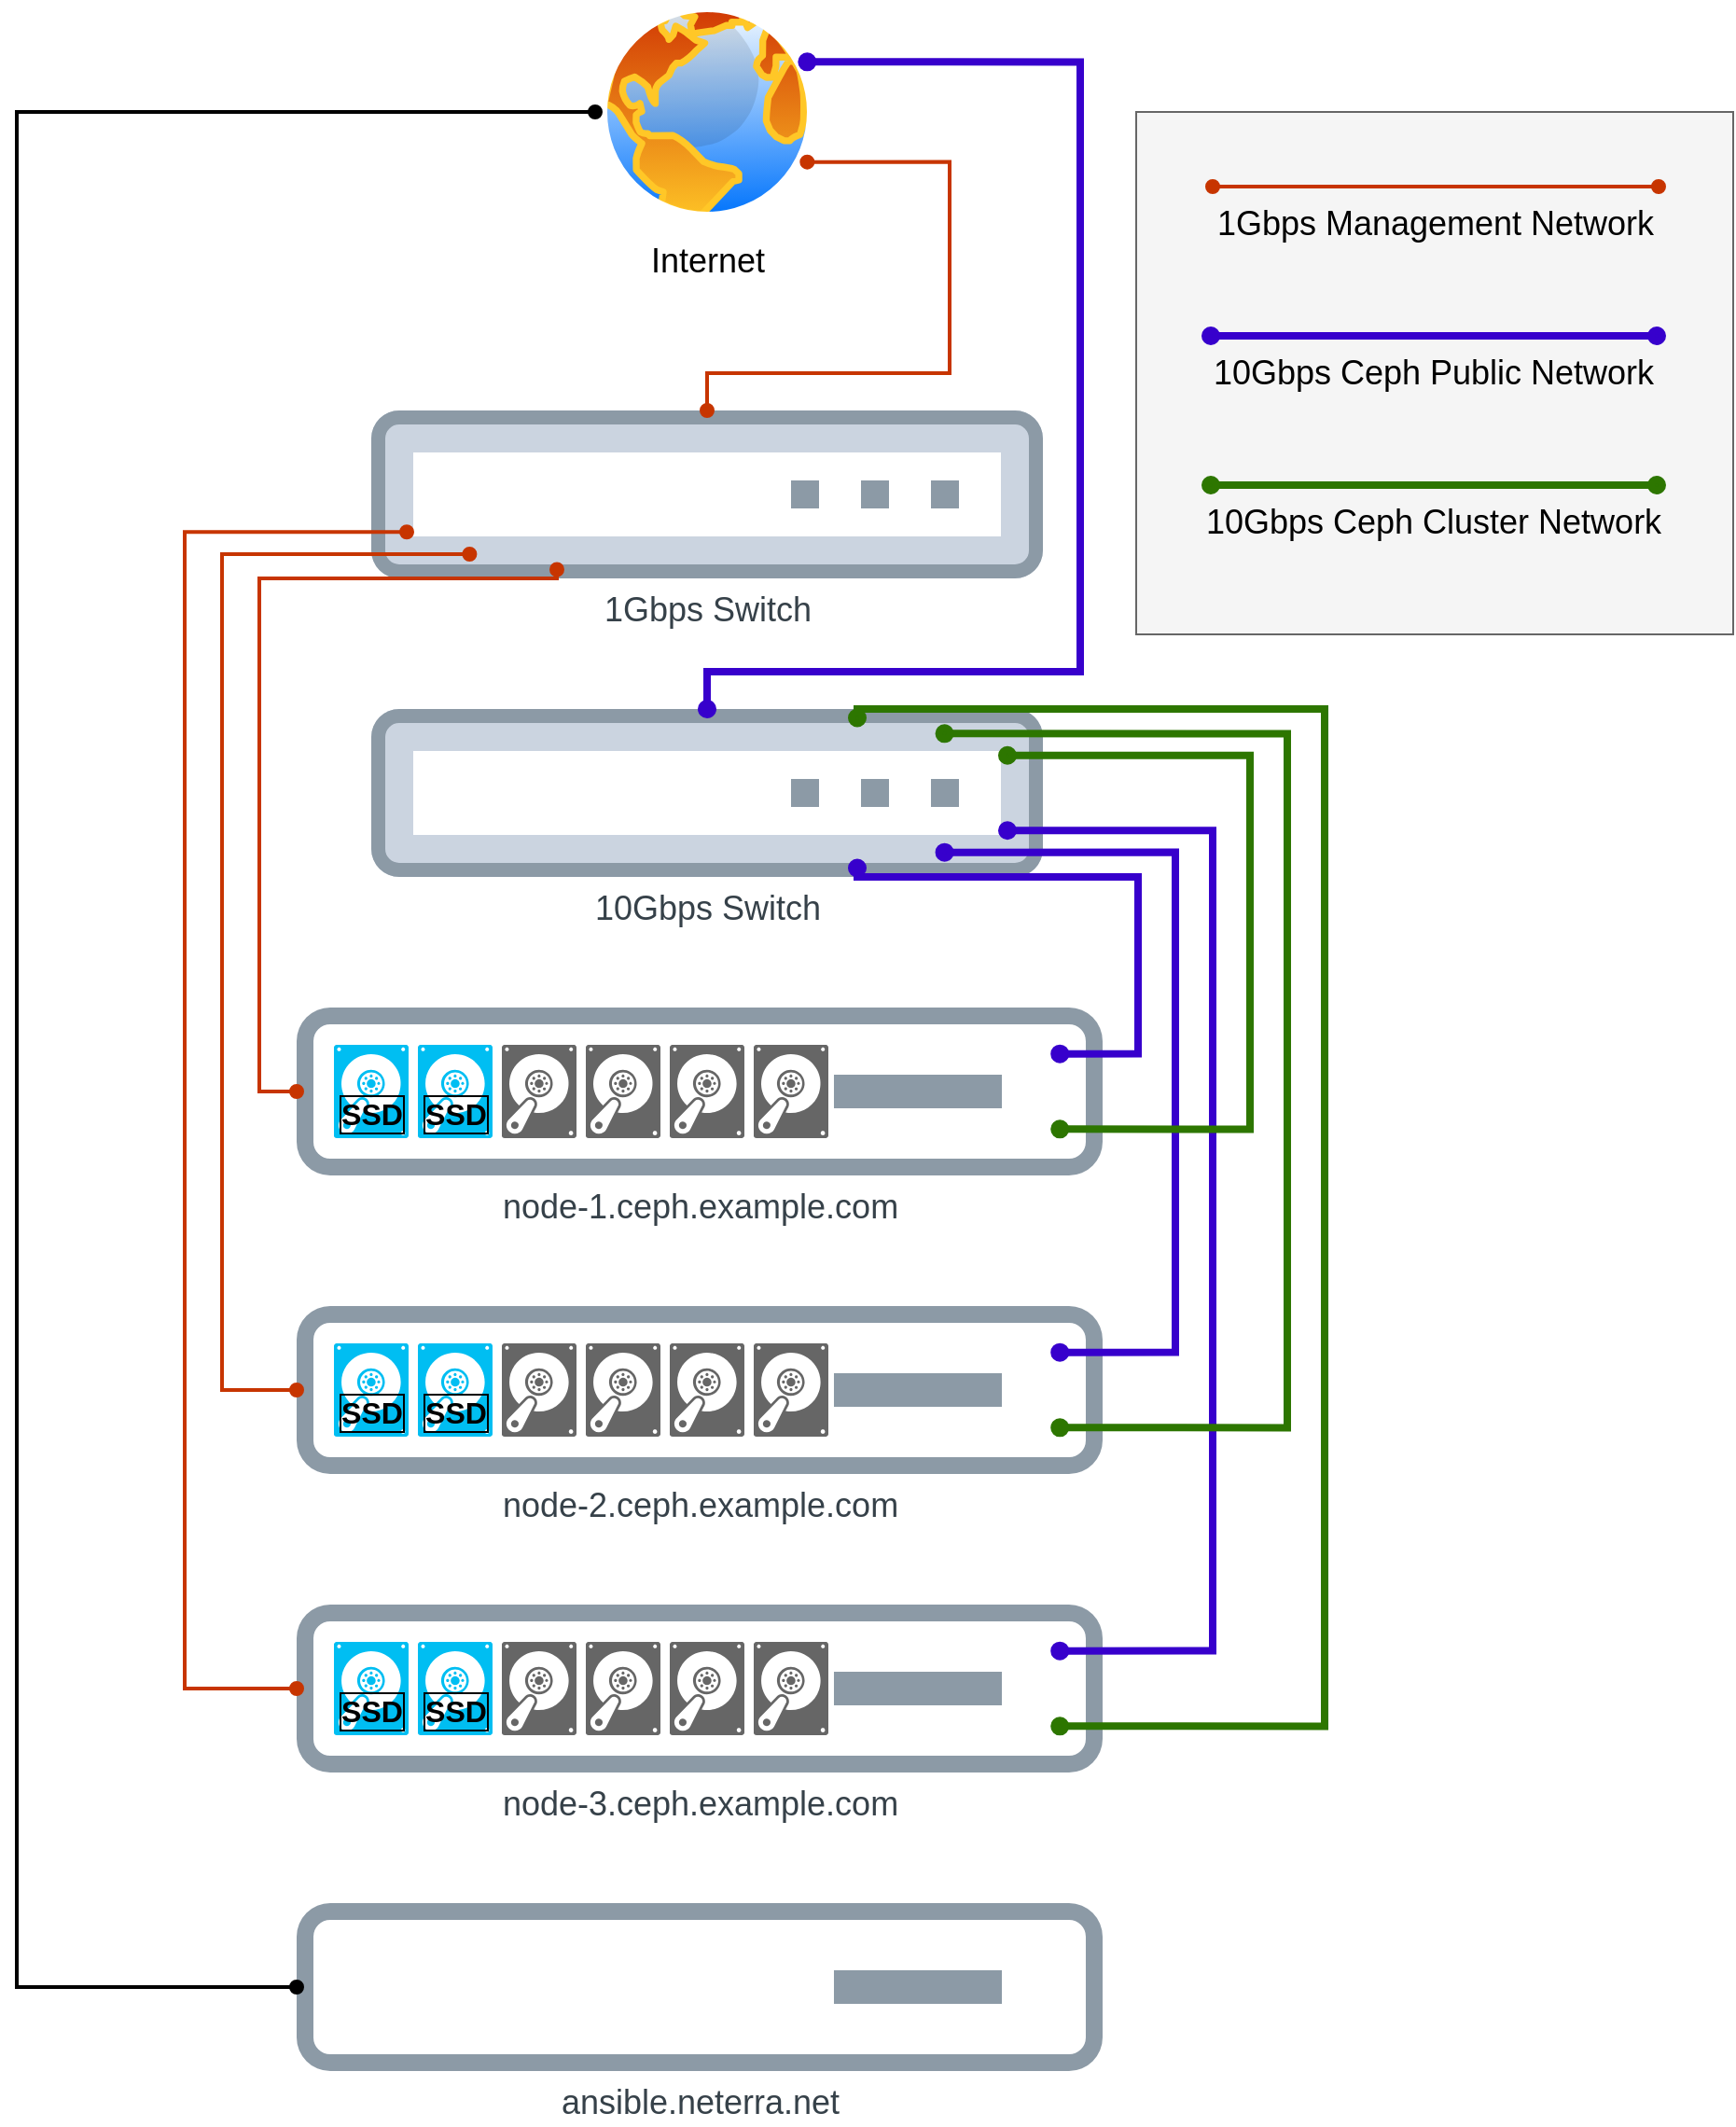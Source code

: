<mxfile version="13.3.1" type="device"><diagram id="J04Gf9L0BDD2yxO9iG2p" name="Page-1"><mxGraphModel dx="2191" dy="1911" grid="1" gridSize="10" guides="1" tooltips="1" connect="1" arrows="1" fold="1" page="1" pageScale="1" pageWidth="850" pageHeight="1100" math="0" shadow="0"><root><mxCell id="0"/><mxCell id="1" parent="0"/><mxCell id="i4OBdZa_ShKslleOcvzA-54" value="" style="rounded=0;whiteSpace=wrap;html=1;labelBackgroundColor=none;fontSize=18;align=center;fillColor=#f5f5f5;strokeColor=#666666;fontColor=#333333;" parent="1" vertex="1"><mxGeometry x="600" y="50" width="320" height="280" as="geometry"/></mxCell><mxCell id="i4OBdZa_ShKslleOcvzA-1" value="node-3.ceph.example.com" style="aspect=fixed;perimeter=ellipsePerimeter;html=1;align=center;fontSize=18;verticalAlign=top;fontColor=#364149;shadow=0;dashed=0;image;image=img/lib/cumulus/server_bare_metal.svg;" parent="1" vertex="1"><mxGeometry x="150" y="850" width="431.99" height="90" as="geometry"/></mxCell><mxCell id="i4OBdZa_ShKslleOcvzA-7" value="SSD" style="verticalLabelPosition=bottom;html=1;verticalAlign=top;align=center;strokeColor=none;fillColor=#00BEF2;shape=mxgraph.azure.vhd;pointerEvents=1;gradientColor=none;horizontal=1;spacing=-28;fontSize=16;fontStyle=1;labelBackgroundColor=none;labelBorderColor=#000000;" parent="1" vertex="1"><mxGeometry x="170" y="870" width="40" height="50" as="geometry"/></mxCell><mxCell id="i4OBdZa_ShKslleOcvzA-10" value="" style="verticalLabelPosition=bottom;html=1;verticalAlign=top;align=center;strokeColor=none;fillColor=#666666;shape=mxgraph.azure.vhd;pointerEvents=1;gradientColor=none;" parent="1" vertex="1"><mxGeometry x="260" y="870" width="40" height="50" as="geometry"/></mxCell><mxCell id="i4OBdZa_ShKslleOcvzA-11" value="" style="verticalLabelPosition=bottom;html=1;verticalAlign=top;align=center;strokeColor=none;fillColor=#666666;shape=mxgraph.azure.vhd;pointerEvents=1;gradientColor=none;" parent="1" vertex="1"><mxGeometry x="305" y="870" width="40" height="50" as="geometry"/></mxCell><mxCell id="i4OBdZa_ShKslleOcvzA-12" value="" style="verticalLabelPosition=bottom;html=1;verticalAlign=top;align=center;strokeColor=none;fillColor=#666666;shape=mxgraph.azure.vhd;pointerEvents=1;gradientColor=none;" parent="1" vertex="1"><mxGeometry x="350" y="870" width="40" height="50" as="geometry"/></mxCell><mxCell id="i4OBdZa_ShKslleOcvzA-13" value="" style="verticalLabelPosition=bottom;html=1;verticalAlign=top;align=center;strokeColor=none;fillColor=#666666;shape=mxgraph.azure.vhd;pointerEvents=1;gradientColor=none;" parent="1" vertex="1"><mxGeometry x="395" y="870" width="40" height="50" as="geometry"/></mxCell><mxCell id="i4OBdZa_ShKslleOcvzA-14" value="SSD" style="verticalLabelPosition=bottom;html=1;verticalAlign=top;align=center;strokeColor=none;fillColor=#00BEF2;shape=mxgraph.azure.vhd;pointerEvents=1;gradientColor=none;horizontal=1;spacing=-28;fontSize=16;fontStyle=1;labelBackgroundColor=none;labelBorderColor=#000000;" parent="1" vertex="1"><mxGeometry x="215" y="870" width="40" height="50" as="geometry"/></mxCell><mxCell id="i4OBdZa_ShKslleOcvzA-16" value="node-2.ceph.example.com" style="aspect=fixed;perimeter=ellipsePerimeter;html=1;align=center;fontSize=18;verticalAlign=top;fontColor=#364149;shadow=0;dashed=0;image;image=img/lib/cumulus/server_bare_metal.svg;" parent="1" vertex="1"><mxGeometry x="150" y="690" width="431.99" height="90" as="geometry"/></mxCell><mxCell id="i4OBdZa_ShKslleOcvzA-17" value="SSD" style="verticalLabelPosition=bottom;html=1;verticalAlign=top;align=center;strokeColor=none;fillColor=#00BEF2;shape=mxgraph.azure.vhd;pointerEvents=1;gradientColor=none;horizontal=1;spacing=-28;fontSize=16;fontStyle=1;labelBackgroundColor=none;labelBorderColor=#000000;" parent="1" vertex="1"><mxGeometry x="170" y="710" width="40" height="50" as="geometry"/></mxCell><mxCell id="i4OBdZa_ShKslleOcvzA-18" value="" style="verticalLabelPosition=bottom;html=1;verticalAlign=top;align=center;strokeColor=none;fillColor=#666666;shape=mxgraph.azure.vhd;pointerEvents=1;gradientColor=none;" parent="1" vertex="1"><mxGeometry x="260" y="710" width="40" height="50" as="geometry"/></mxCell><mxCell id="i4OBdZa_ShKslleOcvzA-19" value="" style="verticalLabelPosition=bottom;html=1;verticalAlign=top;align=center;strokeColor=none;fillColor=#666666;shape=mxgraph.azure.vhd;pointerEvents=1;gradientColor=none;" parent="1" vertex="1"><mxGeometry x="305" y="710" width="40" height="50" as="geometry"/></mxCell><mxCell id="i4OBdZa_ShKslleOcvzA-20" value="" style="verticalLabelPosition=bottom;html=1;verticalAlign=top;align=center;strokeColor=none;fillColor=#666666;shape=mxgraph.azure.vhd;pointerEvents=1;gradientColor=none;" parent="1" vertex="1"><mxGeometry x="350" y="710" width="40" height="50" as="geometry"/></mxCell><mxCell id="i4OBdZa_ShKslleOcvzA-21" value="" style="verticalLabelPosition=bottom;html=1;verticalAlign=top;align=center;strokeColor=none;fillColor=#666666;shape=mxgraph.azure.vhd;pointerEvents=1;gradientColor=none;" parent="1" vertex="1"><mxGeometry x="395" y="710" width="40" height="50" as="geometry"/></mxCell><mxCell id="i4OBdZa_ShKslleOcvzA-22" value="SSD" style="verticalLabelPosition=bottom;html=1;verticalAlign=top;align=center;strokeColor=none;fillColor=#00BEF2;shape=mxgraph.azure.vhd;pointerEvents=1;gradientColor=none;horizontal=1;spacing=-28;fontSize=16;fontStyle=1;labelBackgroundColor=none;labelBorderColor=#000000;" parent="1" vertex="1"><mxGeometry x="215" y="710" width="40" height="50" as="geometry"/></mxCell><mxCell id="i4OBdZa_ShKslleOcvzA-23" value="node-1.ceph.example.com" style="aspect=fixed;perimeter=ellipsePerimeter;html=1;align=center;fontSize=18;verticalAlign=top;fontColor=#364149;shadow=0;dashed=0;image;image=img/lib/cumulus/server_bare_metal.svg;" parent="1" vertex="1"><mxGeometry x="150" y="530" width="431.99" height="90" as="geometry"/></mxCell><mxCell id="i4OBdZa_ShKslleOcvzA-24" value="SSD" style="verticalLabelPosition=bottom;html=1;verticalAlign=top;align=center;strokeColor=none;fillColor=#00BEF2;shape=mxgraph.azure.vhd;pointerEvents=1;gradientColor=none;horizontal=1;spacing=-28;fontSize=16;fontStyle=1;labelBackgroundColor=none;labelBorderColor=#000000;" parent="1" vertex="1"><mxGeometry x="170" y="550" width="40" height="50" as="geometry"/></mxCell><mxCell id="i4OBdZa_ShKslleOcvzA-25" value="" style="verticalLabelPosition=bottom;html=1;verticalAlign=top;align=center;strokeColor=none;fillColor=#666666;shape=mxgraph.azure.vhd;pointerEvents=1;gradientColor=none;" parent="1" vertex="1"><mxGeometry x="260" y="550" width="40" height="50" as="geometry"/></mxCell><mxCell id="i4OBdZa_ShKslleOcvzA-26" value="" style="verticalLabelPosition=bottom;html=1;verticalAlign=top;align=center;strokeColor=none;fillColor=#666666;shape=mxgraph.azure.vhd;pointerEvents=1;gradientColor=none;" parent="1" vertex="1"><mxGeometry x="305" y="550" width="40" height="50" as="geometry"/></mxCell><mxCell id="i4OBdZa_ShKslleOcvzA-27" value="" style="verticalLabelPosition=bottom;html=1;verticalAlign=top;align=center;strokeColor=none;fillColor=#666666;shape=mxgraph.azure.vhd;pointerEvents=1;gradientColor=none;" parent="1" vertex="1"><mxGeometry x="350" y="550" width="40" height="50" as="geometry"/></mxCell><mxCell id="i4OBdZa_ShKslleOcvzA-28" value="" style="verticalLabelPosition=bottom;html=1;verticalAlign=top;align=center;strokeColor=none;fillColor=#666666;shape=mxgraph.azure.vhd;pointerEvents=1;gradientColor=none;" parent="1" vertex="1"><mxGeometry x="395" y="550" width="40" height="50" as="geometry"/></mxCell><mxCell id="i4OBdZa_ShKslleOcvzA-29" value="SSD" style="verticalLabelPosition=bottom;html=1;verticalAlign=top;align=center;strokeColor=none;fillColor=#00BEF2;shape=mxgraph.azure.vhd;pointerEvents=1;gradientColor=none;horizontal=1;spacing=-28;fontSize=16;fontStyle=1;labelBackgroundColor=none;labelBorderColor=#000000;" parent="1" vertex="1"><mxGeometry x="215" y="550" width="40" height="50" as="geometry"/></mxCell><mxCell id="i4OBdZa_ShKslleOcvzA-32" value="10Gbps Switch" style="aspect=fixed;perimeter=ellipsePerimeter;html=1;align=center;fontSize=18;verticalAlign=top;fontColor=#364149;shadow=0;dashed=0;image;image=img/lib/cumulus/switch_bare_metal_empty.svg;labelBackgroundColor=none;fillColor=#666666;gradientColor=none;imageBackground=none;imageBorder=none;" parent="1" vertex="1"><mxGeometry x="190" y="370" width="360" height="90" as="geometry"/></mxCell><mxCell id="i4OBdZa_ShKslleOcvzA-33" style="edgeStyle=orthogonalEdgeStyle;rounded=0;orthogonalLoop=1;jettySize=auto;html=1;exitX=0.75;exitY=1;exitDx=0;exitDy=0;entryX=1;entryY=0.25;entryDx=0;entryDy=0;fontSize=18;endArrow=oval;endFill=1;startArrow=oval;startFill=1;strokeWidth=4;fillColor=#6a00ff;strokeColor=#3700CC;" parent="1" source="i4OBdZa_ShKslleOcvzA-32" target="i4OBdZa_ShKslleOcvzA-23" edge="1"><mxGeometry relative="1" as="geometry"><Array as="points"><mxPoint x="451" y="460"/><mxPoint x="601" y="460"/><mxPoint x="601" y="555"/></Array></mxGeometry></mxCell><mxCell id="i4OBdZa_ShKslleOcvzA-35" style="edgeStyle=orthogonalEdgeStyle;rounded=0;orthogonalLoop=1;jettySize=auto;html=1;startArrow=oval;startFill=1;endArrow=oval;endFill=1;strokeWidth=4;fontSize=18;exitX=1;exitY=0.25;exitDx=0;exitDy=0;entryX=1;entryY=0.75;entryDx=0;entryDy=0;fillColor=#6a00ff;strokeColor=#3700CC;" parent="1" source="i4OBdZa_ShKslleOcvzA-1" target="i4OBdZa_ShKslleOcvzA-32" edge="1"><mxGeometry relative="1" as="geometry"><mxPoint x="671" y="400" as="targetPoint"/><mxPoint x="611" y="840" as="sourcePoint"/><Array as="points"><mxPoint x="641" y="875"/><mxPoint x="641" y="435"/></Array></mxGeometry></mxCell><mxCell id="i4OBdZa_ShKslleOcvzA-36" style="edgeStyle=orthogonalEdgeStyle;rounded=0;orthogonalLoop=1;jettySize=auto;html=1;exitX=1;exitY=0.25;exitDx=0;exitDy=0;entryX=1;entryY=1;entryDx=0;entryDy=0;startArrow=oval;startFill=1;endArrow=oval;endFill=1;strokeWidth=4;fontSize=18;fillColor=#6a00ff;strokeColor=#3700CC;" parent="1" source="i4OBdZa_ShKslleOcvzA-16" target="i4OBdZa_ShKslleOcvzA-32" edge="1"><mxGeometry relative="1" as="geometry"><Array as="points"><mxPoint x="621" y="715"/><mxPoint x="621" y="447"/></Array></mxGeometry></mxCell><mxCell id="i4OBdZa_ShKslleOcvzA-37" style="edgeStyle=orthogonalEdgeStyle;rounded=0;orthogonalLoop=1;jettySize=auto;html=1;exitX=1;exitY=0.75;exitDx=0;exitDy=0;entryX=1;entryY=0.25;entryDx=0;entryDy=0;startArrow=oval;startFill=1;endArrow=oval;endFill=1;strokeWidth=4;fontSize=18;fillColor=#60a917;strokeColor=#2D7600;" parent="1" source="i4OBdZa_ShKslleOcvzA-23" target="i4OBdZa_ShKslleOcvzA-32" edge="1"><mxGeometry relative="1" as="geometry"><Array as="points"><mxPoint x="661" y="595"/><mxPoint x="661" y="395"/></Array></mxGeometry></mxCell><mxCell id="i4OBdZa_ShKslleOcvzA-38" style="edgeStyle=orthogonalEdgeStyle;rounded=0;orthogonalLoop=1;jettySize=auto;html=1;exitX=1;exitY=0.75;exitDx=0;exitDy=0;entryX=1;entryY=0;entryDx=0;entryDy=0;startArrow=oval;startFill=1;endArrow=oval;endFill=1;strokeWidth=4;fontSize=18;fillColor=#60a917;strokeColor=#2D7600;" parent="1" source="i4OBdZa_ShKslleOcvzA-16" target="i4OBdZa_ShKslleOcvzA-32" edge="1"><mxGeometry relative="1" as="geometry"><Array as="points"><mxPoint x="681" y="755"/><mxPoint x="681" y="383"/></Array></mxGeometry></mxCell><mxCell id="i4OBdZa_ShKslleOcvzA-39" style="edgeStyle=orthogonalEdgeStyle;rounded=0;orthogonalLoop=1;jettySize=auto;html=1;exitX=1;exitY=0.75;exitDx=0;exitDy=0;entryX=0.75;entryY=0;entryDx=0;entryDy=0;startArrow=oval;startFill=1;endArrow=oval;endFill=1;strokeWidth=4;fontSize=18;fillColor=#60a917;strokeColor=#2D7600;" parent="1" source="i4OBdZa_ShKslleOcvzA-1" target="i4OBdZa_ShKslleOcvzA-32" edge="1"><mxGeometry relative="1" as="geometry"><Array as="points"><mxPoint x="701" y="915"/><mxPoint x="701" y="370"/><mxPoint x="451" y="370"/></Array></mxGeometry></mxCell><mxCell id="i4OBdZa_ShKslleOcvzA-40" value="10Gbps Ceph Public Network" style="edgeStyle=orthogonalEdgeStyle;rounded=0;orthogonalLoop=1;jettySize=auto;html=1;fontSize=18;endArrow=oval;endFill=1;startArrow=oval;startFill=1;strokeWidth=4;fillColor=#6a00ff;strokeColor=#3700CC;labelBackgroundColor=none;" parent="1" edge="1"><mxGeometry x="-0.004" y="-20" relative="1" as="geometry"><mxPoint x="640" y="170" as="sourcePoint"/><mxPoint x="879" y="170" as="targetPoint"/><Array as="points"><mxPoint x="740" y="170"/><mxPoint x="740" y="170"/></Array><mxPoint as="offset"/></mxGeometry></mxCell><mxCell id="i4OBdZa_ShKslleOcvzA-42" value="10Gbps Ceph Cluster Network" style="edgeStyle=orthogonalEdgeStyle;rounded=0;orthogonalLoop=1;jettySize=auto;html=1;fontSize=18;endArrow=oval;endFill=1;startArrow=oval;startFill=1;strokeWidth=4;fillColor=#60a917;strokeColor=#2D7600;labelBackgroundColor=none;" parent="1" edge="1"><mxGeometry x="-0.004" y="-20" relative="1" as="geometry"><mxPoint x="640" y="250" as="sourcePoint"/><mxPoint x="879" y="250" as="targetPoint"/><Array as="points"><mxPoint x="740" y="250"/><mxPoint x="740" y="250"/></Array><mxPoint as="offset"/></mxGeometry></mxCell><mxCell id="i4OBdZa_ShKslleOcvzA-43" value="1Gbps Switch" style="aspect=fixed;perimeter=ellipsePerimeter;html=1;align=center;fontSize=18;verticalAlign=top;fontColor=#364149;shadow=0;dashed=0;image;image=img/lib/cumulus/switch_bare_metal_empty.svg;labelBackgroundColor=none;fillColor=#666666;gradientColor=none;imageBackground=none;imageBorder=none;" parent="1" vertex="1"><mxGeometry x="190" y="210" width="360" height="90" as="geometry"/></mxCell><mxCell id="i4OBdZa_ShKslleOcvzA-44" style="edgeStyle=orthogonalEdgeStyle;rounded=0;orthogonalLoop=1;jettySize=auto;html=1;exitX=0;exitY=0.5;exitDx=0;exitDy=0;startArrow=oval;startFill=1;endArrow=oval;endFill=1;strokeWidth=2;fontSize=18;entryX=0.25;entryY=1;entryDx=0;entryDy=0;fillColor=#fa6800;strokeColor=#C73500;" parent="1" source="i4OBdZa_ShKslleOcvzA-23" target="i4OBdZa_ShKslleOcvzA-43" edge="1"><mxGeometry relative="1" as="geometry"><mxPoint x="230" y="310" as="targetPoint"/><Array as="points"><mxPoint x="130" y="575"/><mxPoint x="130" y="300"/><mxPoint x="289" y="300"/></Array></mxGeometry></mxCell><mxCell id="i4OBdZa_ShKslleOcvzA-45" style="edgeStyle=orthogonalEdgeStyle;rounded=0;orthogonalLoop=1;jettySize=auto;html=1;exitX=0;exitY=0.5;exitDx=0;exitDy=0;entryX=0;entryY=1;entryDx=0;entryDy=0;startArrow=oval;startFill=1;endArrow=oval;endFill=1;strokeWidth=2;fontSize=18;fillColor=#fa6800;strokeColor=#C73500;" parent="1" source="i4OBdZa_ShKslleOcvzA-16" target="i4OBdZa_ShKslleOcvzA-43" edge="1"><mxGeometry relative="1" as="geometry"><Array as="points"><mxPoint x="110" y="735"/><mxPoint x="110" y="287"/><mxPoint x="242" y="287"/></Array></mxGeometry></mxCell><mxCell id="i4OBdZa_ShKslleOcvzA-46" style="edgeStyle=orthogonalEdgeStyle;rounded=0;orthogonalLoop=1;jettySize=auto;html=1;exitX=0;exitY=0.5;exitDx=0;exitDy=0;entryX=0;entryY=0.75;entryDx=0;entryDy=0;startArrow=oval;startFill=1;endArrow=oval;endFill=1;strokeWidth=2;fontSize=18;fillColor=#fa6800;strokeColor=#C73500;" parent="1" source="i4OBdZa_ShKslleOcvzA-1" target="i4OBdZa_ShKslleOcvzA-43" edge="1"><mxGeometry relative="1" as="geometry"><Array as="points"><mxPoint x="90" y="895"/><mxPoint x="90" y="275"/></Array></mxGeometry></mxCell><mxCell id="i4OBdZa_ShKslleOcvzA-47" value="1Gbps Management Network" style="edgeStyle=orthogonalEdgeStyle;rounded=0;orthogonalLoop=1;jettySize=auto;html=1;fontSize=18;endArrow=oval;endFill=1;startArrow=oval;startFill=1;strokeWidth=2;fillColor=#fa6800;strokeColor=#C73500;labelBackgroundColor=none;" parent="1" edge="1"><mxGeometry x="-0.004" y="-20" relative="1" as="geometry"><mxPoint x="641" y="90.0" as="sourcePoint"/><mxPoint x="880" y="90.0" as="targetPoint"/><Array as="points"><mxPoint x="741" y="90"/><mxPoint x="741" y="90"/></Array><mxPoint as="offset"/></mxGeometry></mxCell><mxCell id="i4OBdZa_ShKslleOcvzA-48" value="Internet" style="aspect=fixed;perimeter=ellipsePerimeter;html=1;align=center;shadow=0;dashed=0;spacingTop=3;image;image=img/lib/active_directory/internet_globe.svg;labelBackgroundColor=none;fillColor=#666666;gradientColor=none;fontSize=18;" parent="1" vertex="1"><mxGeometry x="310" y="-10" width="120" height="120" as="geometry"/></mxCell><mxCell id="i4OBdZa_ShKslleOcvzA-49" style="edgeStyle=orthogonalEdgeStyle;rounded=0;orthogonalLoop=1;jettySize=auto;html=1;exitX=0.5;exitY=0;exitDx=0;exitDy=0;entryX=1;entryY=0.25;entryDx=0;entryDy=0;startArrow=oval;startFill=1;endArrow=oval;endFill=1;strokeWidth=4;fontSize=18;strokeColor=#3700CC;" parent="1" source="i4OBdZa_ShKslleOcvzA-32" target="i4OBdZa_ShKslleOcvzA-48" edge="1"><mxGeometry relative="1" as="geometry"><Array as="points"><mxPoint x="370" y="350"/><mxPoint x="570" y="350"/><mxPoint x="570" y="23"/></Array></mxGeometry></mxCell><mxCell id="i4OBdZa_ShKslleOcvzA-50" style="edgeStyle=orthogonalEdgeStyle;rounded=0;orthogonalLoop=1;jettySize=auto;html=1;exitX=0.5;exitY=0;exitDx=0;exitDy=0;startArrow=oval;startFill=1;endArrow=oval;endFill=1;strokeColor=#C73500;strokeWidth=2;fontSize=18;fillColor=#fa6800;entryX=1;entryY=0.75;entryDx=0;entryDy=0;" parent="1" source="i4OBdZa_ShKslleOcvzA-43" target="i4OBdZa_ShKslleOcvzA-48" edge="1"><mxGeometry relative="1" as="geometry"><mxPoint x="480" y="60" as="targetPoint"/><Array as="points"><mxPoint x="370" y="190"/><mxPoint x="500" y="190"/><mxPoint x="500" y="77"/></Array></mxGeometry></mxCell><mxCell id="i4OBdZa_ShKslleOcvzA-52" value="ansible.neterra.net" style="aspect=fixed;perimeter=ellipsePerimeter;html=1;align=center;fontSize=18;verticalAlign=top;fontColor=#364149;shadow=0;dashed=0;image;image=img/lib/cumulus/server_bare_metal.svg;" parent="1" vertex="1"><mxGeometry x="150" y="1010" width="431.99" height="90" as="geometry"/></mxCell><mxCell id="i4OBdZa_ShKslleOcvzA-53" style="edgeStyle=orthogonalEdgeStyle;rounded=0;orthogonalLoop=1;jettySize=auto;html=1;exitX=0;exitY=0.5;exitDx=0;exitDy=0;entryX=0;entryY=0.5;entryDx=0;entryDy=0;startArrow=oval;startFill=1;endArrow=oval;endFill=1;strokeColor=#000000;strokeWidth=2;fontSize=18;fillColor=#fa6800;" parent="1" source="i4OBdZa_ShKslleOcvzA-48" target="i4OBdZa_ShKslleOcvzA-52" edge="1"><mxGeometry relative="1" as="geometry"><Array as="points"><mxPoint y="50"/><mxPoint y="1055"/></Array></mxGeometry></mxCell></root></mxGraphModel></diagram></mxfile>
